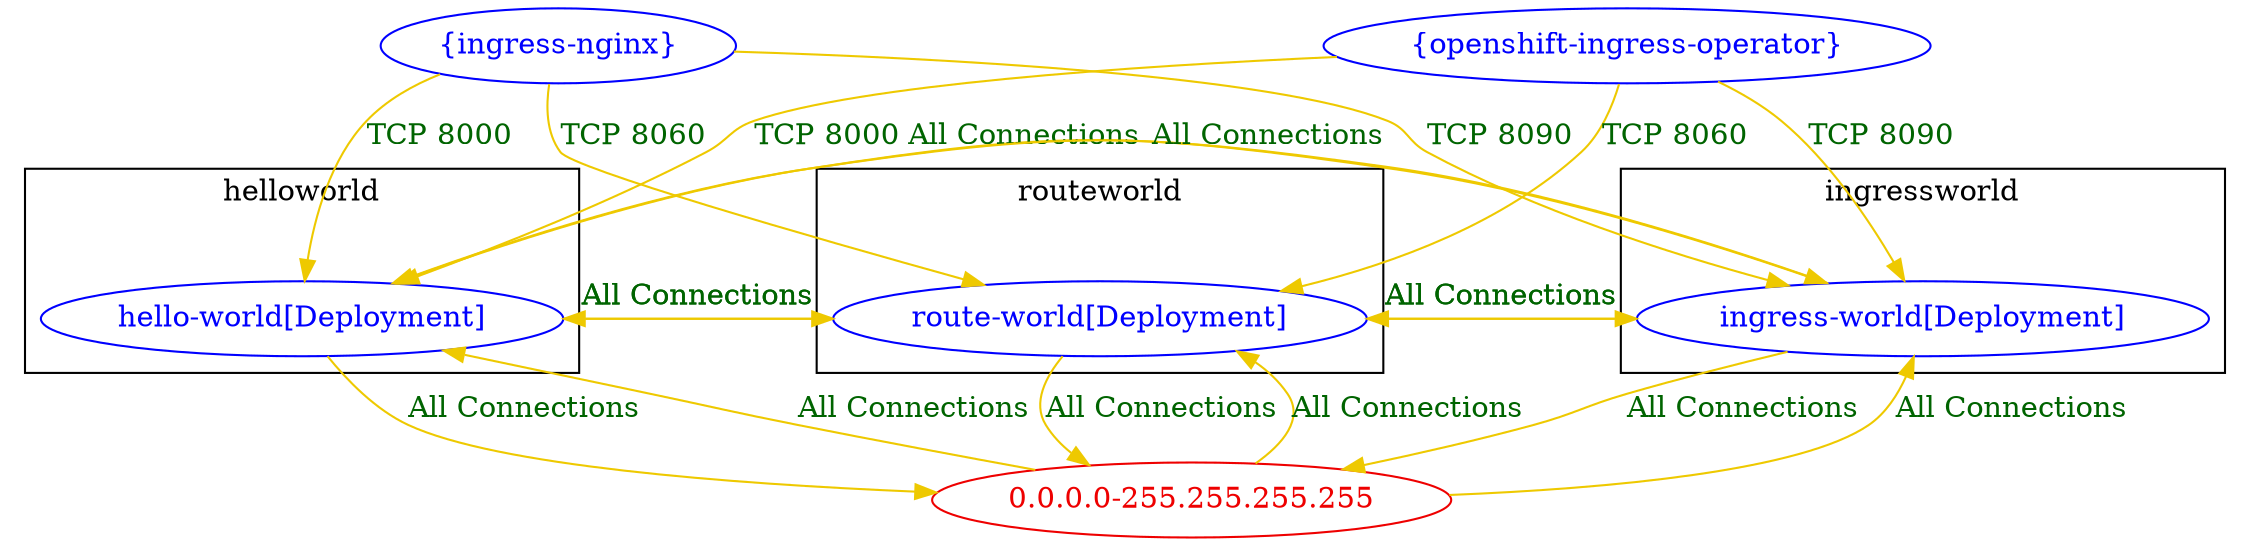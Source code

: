 digraph {
	subgraph cluster_helloworld {
		"helloworld/hello-world[Deployment]" [label="hello-world[Deployment]" color="blue" fontcolor="blue"]
		label="helloworld"
	}
	subgraph cluster_ingressworld {
		"ingressworld/ingress-world[Deployment]" [label="ingress-world[Deployment]" color="blue" fontcolor="blue"]
		label="ingressworld"
	}
	subgraph cluster_routeworld {
		"routeworld/route-world[Deployment]" [label="route-world[Deployment]" color="blue" fontcolor="blue"]
		label="routeworld"
	}
	"0.0.0.0-255.255.255.255" [label="0.0.0.0-255.255.255.255" color="red2" fontcolor="red2"]
	"{ingress-nginx}" [label="{ingress-nginx}" color="blue" fontcolor="blue"]
	"{openshift-ingress-operator}" [label="{openshift-ingress-operator}" color="blue" fontcolor="blue"]
	"0.0.0.0-255.255.255.255" -> "helloworld/hello-world[Deployment]" [label="All Connections" color="gold2" fontcolor="darkgreen"]
	"0.0.0.0-255.255.255.255" -> "ingressworld/ingress-world[Deployment]" [label="All Connections" color="gold2" fontcolor="darkgreen"]
	"0.0.0.0-255.255.255.255" -> "routeworld/route-world[Deployment]" [label="All Connections" color="gold2" fontcolor="darkgreen"]
	"helloworld/hello-world[Deployment]" -> "0.0.0.0-255.255.255.255" [label="All Connections" color="gold2" fontcolor="darkgreen"]
	"helloworld/hello-world[Deployment]" -> "ingressworld/ingress-world[Deployment]" [label="All Connections" color="gold2" fontcolor="darkgreen"]
	"helloworld/hello-world[Deployment]" -> "routeworld/route-world[Deployment]" [label="All Connections" color="gold2" fontcolor="darkgreen"]
	"ingressworld/ingress-world[Deployment]" -> "0.0.0.0-255.255.255.255" [label="All Connections" color="gold2" fontcolor="darkgreen"]
	"ingressworld/ingress-world[Deployment]" -> "helloworld/hello-world[Deployment]" [label="All Connections" color="gold2" fontcolor="darkgreen"]
	"ingressworld/ingress-world[Deployment]" -> "routeworld/route-world[Deployment]" [label="All Connections" color="gold2" fontcolor="darkgreen"]
	"routeworld/route-world[Deployment]" -> "0.0.0.0-255.255.255.255" [label="All Connections" color="gold2" fontcolor="darkgreen"]
	"routeworld/route-world[Deployment]" -> "helloworld/hello-world[Deployment]" [label="All Connections" color="gold2" fontcolor="darkgreen"]
	"routeworld/route-world[Deployment]" -> "ingressworld/ingress-world[Deployment]" [label="All Connections" color="gold2" fontcolor="darkgreen"]
	"{ingress-nginx}" -> "helloworld/hello-world[Deployment]" [label="TCP 8000" color="gold2" fontcolor="darkgreen"]
	"{ingress-nginx}" -> "ingressworld/ingress-world[Deployment]" [label="TCP 8090" color="gold2" fontcolor="darkgreen"]
	"{ingress-nginx}" -> "routeworld/route-world[Deployment]" [label="TCP 8060" color="gold2" fontcolor="darkgreen"]
	"{openshift-ingress-operator}" -> "helloworld/hello-world[Deployment]" [label="TCP 8000" color="gold2" fontcolor="darkgreen"]
	"{openshift-ingress-operator}" -> "ingressworld/ingress-world[Deployment]" [label="TCP 8090" color="gold2" fontcolor="darkgreen"]
	"{openshift-ingress-operator}" -> "routeworld/route-world[Deployment]" [label="TCP 8060" color="gold2" fontcolor="darkgreen"]
}